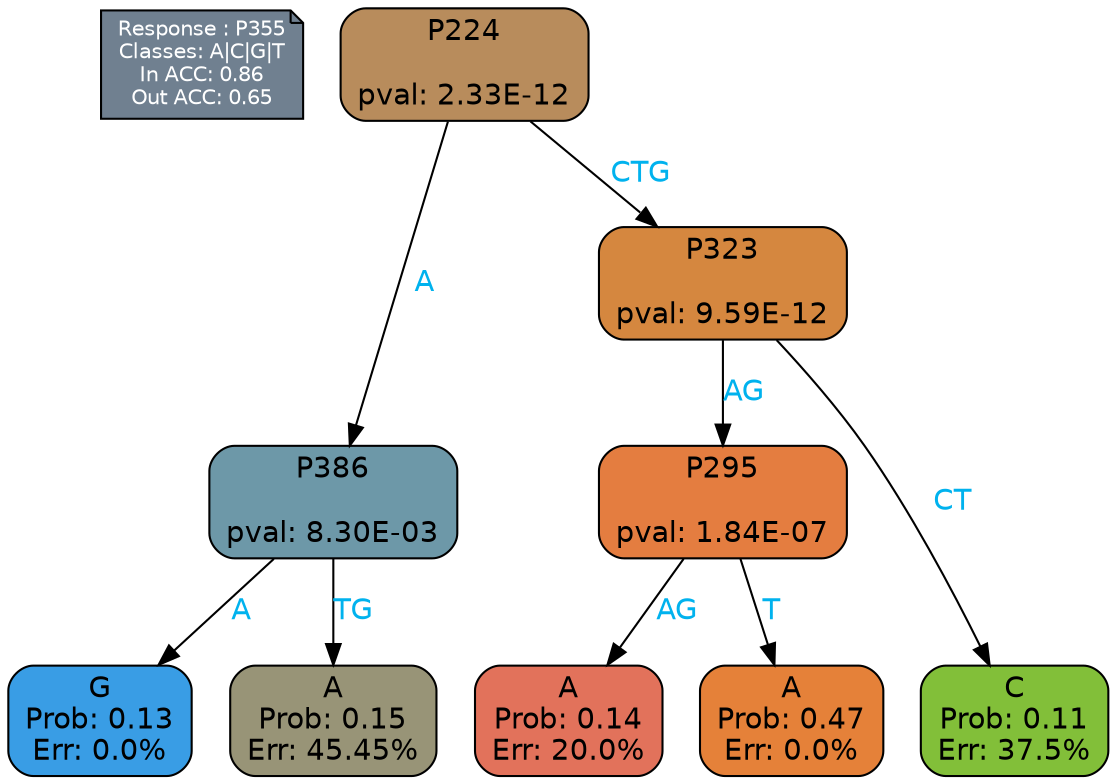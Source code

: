 digraph Tree {
node [shape=box, style="filled, rounded", color="black", fontname=helvetica] ;
graph [ranksep=equally, splines=polylines, bgcolor=transparent, dpi=600] ;
edge [fontname=helvetica] ;
LEGEND [label="Response : P355
Classes: A|C|G|T
In ACC: 0.86
Out ACC: 0.65
",shape=note,align=left,style=filled,fillcolor="slategray",fontcolor="white",fontsize=10];1 [label="P224

pval: 2.33E-12", fillcolor="#b88c5c"] ;
2 [label="P386

pval: 8.30E-03", fillcolor="#6d98a8"] ;
3 [label="G
Prob: 0.13
Err: 0.0%", fillcolor="#399de5"] ;
4 [label="A
Prob: 0.15
Err: 45.45%", fillcolor="#989477"] ;
5 [label="P323

pval: 9.59E-12", fillcolor="#d5873f"] ;
6 [label="P295

pval: 1.84E-07", fillcolor="#e47d40"] ;
7 [label="A
Prob: 0.14
Err: 20.0%", fillcolor="#e2725b"] ;
8 [label="A
Prob: 0.47
Err: 0.0%", fillcolor="#e58139"] ;
9 [label="C
Prob: 0.11
Err: 37.5%", fillcolor="#82bf39"] ;
1 -> 2 [label="A",fontcolor=deepskyblue2] ;
1 -> 5 [label="CTG",fontcolor=deepskyblue2] ;
2 -> 3 [label="A",fontcolor=deepskyblue2] ;
2 -> 4 [label="TG",fontcolor=deepskyblue2] ;
5 -> 9 [label="CT",fontcolor=deepskyblue2] ;
5 -> 6 [label="AG",fontcolor=deepskyblue2] ;
6 -> 8 [label="T",fontcolor=deepskyblue2] ;
6 -> 7 [label="AG",fontcolor=deepskyblue2] ;
{rank = same; 3;4;7;8;9;}{rank = same; LEGEND;1;}}